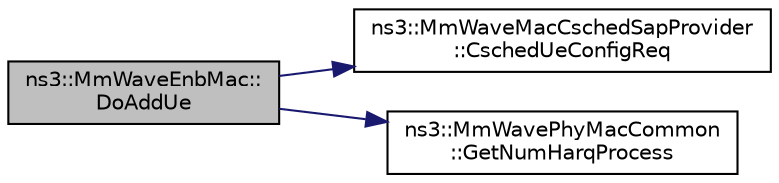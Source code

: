 digraph "ns3::MmWaveEnbMac::DoAddUe"
{
  edge [fontname="Helvetica",fontsize="10",labelfontname="Helvetica",labelfontsize="10"];
  node [fontname="Helvetica",fontsize="10",shape=record];
  rankdir="LR";
  Node1 [label="ns3::MmWaveEnbMac::\lDoAddUe",height=0.2,width=0.4,color="black", fillcolor="grey75", style="filled", fontcolor="black"];
  Node1 -> Node2 [color="midnightblue",fontsize="10",style="solid"];
  Node2 [label="ns3::MmWaveMacCschedSapProvider\l::CschedUeConfigReq",height=0.2,width=0.4,color="black", fillcolor="white", style="filled",URL="$d1/dd1/classns3_1_1MmWaveMacCschedSapProvider.html#aaa8875f4b9b93463ddfd54e4eaa30080"];
  Node1 -> Node3 [color="midnightblue",fontsize="10",style="solid"];
  Node3 [label="ns3::MmWavePhyMacCommon\l::GetNumHarqProcess",height=0.2,width=0.4,color="black", fillcolor="white", style="filled",URL="$df/df4/classns3_1_1MmWavePhyMacCommon.html#a40773d84172ebeb5aff125f56ebcc5ac"];
}
